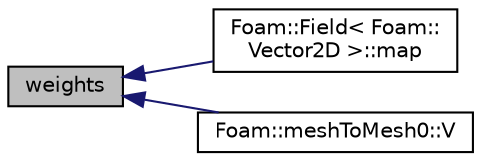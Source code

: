 digraph "weights"
{
  bgcolor="transparent";
  edge [fontname="Helvetica",fontsize="10",labelfontname="Helvetica",labelfontsize="10"];
  node [fontname="Helvetica",fontsize="10",shape=record];
  rankdir="LR";
  Node297 [label="weights",height=0.2,width=0.4,color="black", fillcolor="grey75", style="filled", fontcolor="black"];
  Node297 -> Node298 [dir="back",color="midnightblue",fontsize="10",style="solid",fontname="Helvetica"];
  Node298 [label="Foam::Field\< Foam::\lVector2D \>::map",height=0.2,width=0.4,color="black",URL="$a27573.html#a37f5e100d55ea3ba5f0671a2cfbb89d3",tooltip="Map from the given field. "];
  Node297 -> Node299 [dir="back",color="midnightblue",fontsize="10",style="solid",fontname="Helvetica"];
  Node299 [label="Foam::meshToMesh0::V",height=0.2,width=0.4,color="black",URL="$a30529.html#a152e2fb20332cdcc20879781b7c784af",tooltip="Overlap volume. "];
}
